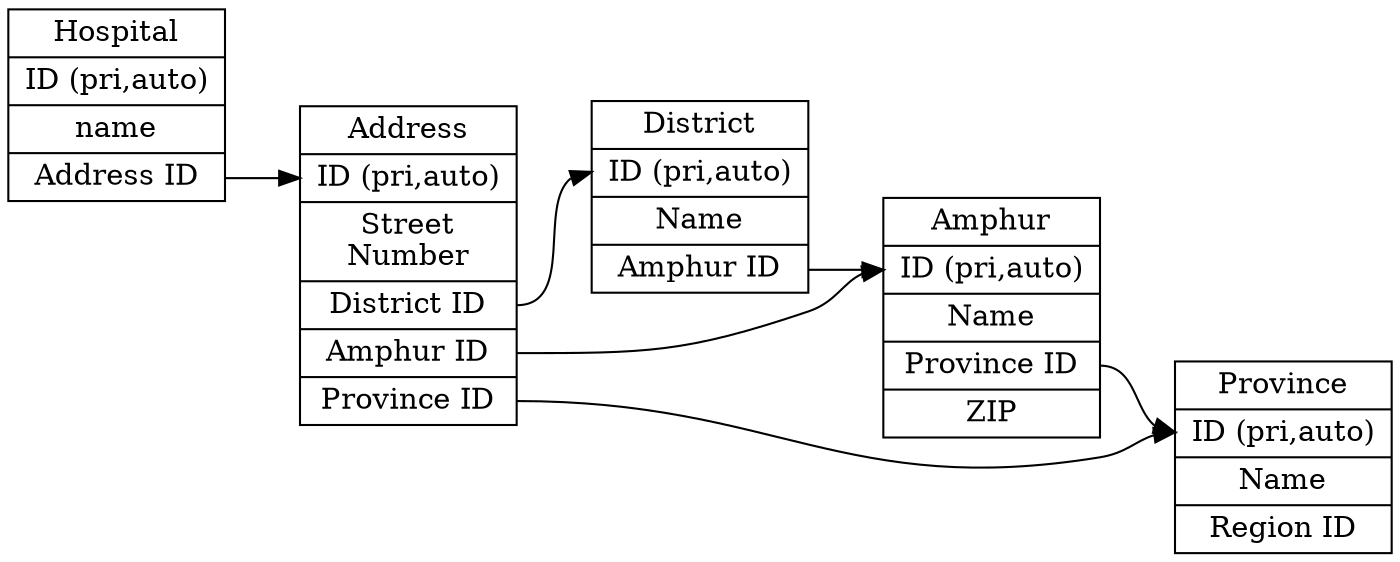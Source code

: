 digraph G {
    graph [rankdir = "LR"];
    "hospital_table" [shape = "record" label = "Hospital|ID (pri,auto)|name|<f3>Address ID"];
    "address_table" [shape = "record" label="Address|<f1>ID (pri,auto)|Street\nNumber|<f3>District ID|<f4>Amphur ID|<f5>Province ID"];
    "province_table" [shape = "record" label="Province|<f1>ID (pri,auto)|Name|Region ID"];
    "amphur_table" [shape="record" label="Amphur|<f1>ID (pri,auto)|Name|<f3>Province ID|ZIP"];
    "district_table" [shape="record" label="District|<f1>ID (pri,auto)|Name|<f3>Amphur ID"];
    "address_table":f3 -> "district_table":f1;
    "address_table":f4 -> "amphur_table":f1;
    "address_table":f5 -> "province_table":f1;

    "hospital_table":f3 -> "address_table":f1;

    "amphur_table":f3 -> "province_table":f1;
    "district_table":f3 -> "amphur_table":f1;
}
